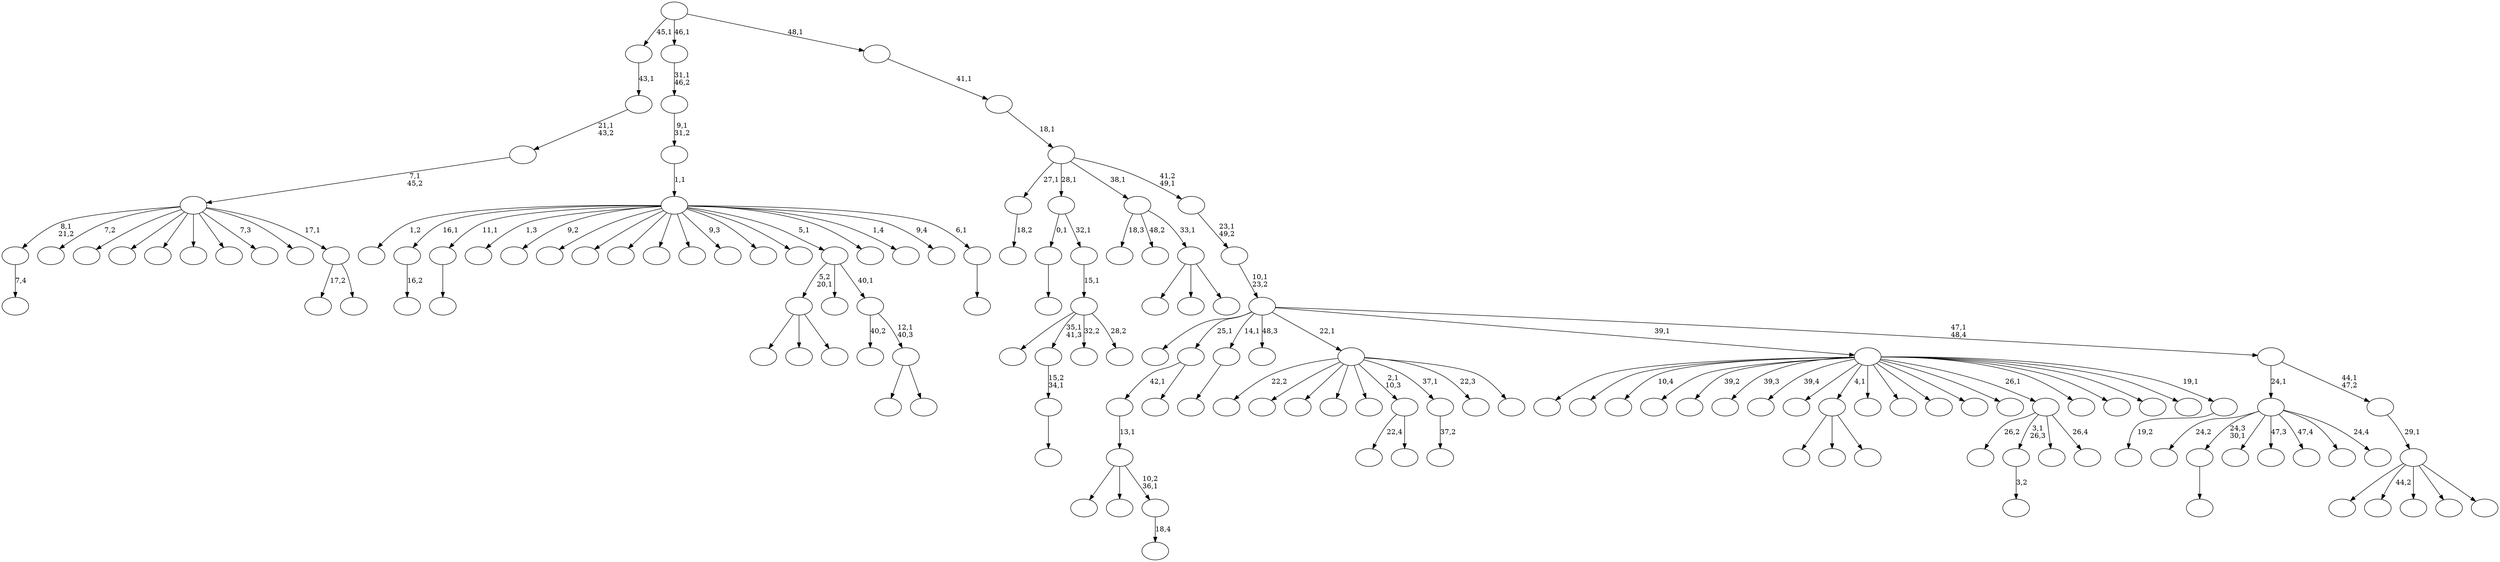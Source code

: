 digraph T {
	150 [label=""]
	149 [label=""]
	148 [label=""]
	147 [label=""]
	146 [label=""]
	145 [label=""]
	144 [label=""]
	143 [label=""]
	142 [label=""]
	141 [label=""]
	140 [label=""]
	139 [label=""]
	138 [label=""]
	137 [label=""]
	136 [label=""]
	135 [label=""]
	134 [label=""]
	133 [label=""]
	132 [label=""]
	131 [label=""]
	130 [label=""]
	129 [label=""]
	128 [label=""]
	127 [label=""]
	126 [label=""]
	125 [label=""]
	124 [label=""]
	123 [label=""]
	122 [label=""]
	121 [label=""]
	120 [label=""]
	119 [label=""]
	118 [label=""]
	117 [label=""]
	116 [label=""]
	115 [label=""]
	114 [label=""]
	113 [label=""]
	112 [label=""]
	111 [label=""]
	110 [label=""]
	109 [label=""]
	108 [label=""]
	107 [label=""]
	106 [label=""]
	105 [label=""]
	104 [label=""]
	103 [label=""]
	102 [label=""]
	101 [label=""]
	100 [label=""]
	99 [label=""]
	98 [label=""]
	97 [label=""]
	96 [label=""]
	95 [label=""]
	94 [label=""]
	93 [label=""]
	92 [label=""]
	91 [label=""]
	90 [label=""]
	89 [label=""]
	88 [label=""]
	87 [label=""]
	86 [label=""]
	85 [label=""]
	84 [label=""]
	83 [label=""]
	82 [label=""]
	81 [label=""]
	80 [label=""]
	79 [label=""]
	78 [label=""]
	77 [label=""]
	76 [label=""]
	75 [label=""]
	74 [label=""]
	73 [label=""]
	72 [label=""]
	71 [label=""]
	70 [label=""]
	69 [label=""]
	68 [label=""]
	67 [label=""]
	66 [label=""]
	65 [label=""]
	64 [label=""]
	63 [label=""]
	62 [label=""]
	61 [label=""]
	60 [label=""]
	59 [label=""]
	58 [label=""]
	57 [label=""]
	56 [label=""]
	55 [label=""]
	54 [label=""]
	53 [label=""]
	52 [label=""]
	51 [label=""]
	50 [label=""]
	49 [label=""]
	48 [label=""]
	47 [label=""]
	46 [label=""]
	45 [label=""]
	44 [label=""]
	43 [label=""]
	42 [label=""]
	41 [label=""]
	40 [label=""]
	39 [label=""]
	38 [label=""]
	37 [label=""]
	36 [label=""]
	35 [label=""]
	34 [label=""]
	33 [label=""]
	32 [label=""]
	31 [label=""]
	30 [label=""]
	29 [label=""]
	28 [label=""]
	27 [label=""]
	26 [label=""]
	25 [label=""]
	24 [label=""]
	23 [label=""]
	22 [label=""]
	21 [label=""]
	20 [label=""]
	19 [label=""]
	18 [label=""]
	17 [label=""]
	16 [label=""]
	15 [label=""]
	14 [label=""]
	13 [label=""]
	12 [label=""]
	11 [label=""]
	10 [label=""]
	9 [label=""]
	8 [label=""]
	7 [label=""]
	6 [label=""]
	5 [label=""]
	4 [label=""]
	3 [label=""]
	2 [label=""]
	1 [label=""]
	0 [label=""]
	147 -> 148 [label="7,4"]
	138 -> 139 [label="16,2"]
	132 -> 133 [label="18,4"]
	131 -> 145 [label=""]
	131 -> 135 [label=""]
	131 -> 132 [label="10,2\n36,1"]
	130 -> 131 [label="13,1"]
	126 -> 127 [label=""]
	121 -> 122 [label="18,2"]
	117 -> 118 [label=""]
	116 -> 117 [label="15,2\n34,1"]
	97 -> 113 [label=""]
	97 -> 112 [label=""]
	97 -> 98 [label=""]
	92 -> 93 [label=""]
	86 -> 87 [label=""]
	76 -> 124 [label=""]
	76 -> 110 [label=""]
	76 -> 77 [label=""]
	73 -> 130 [label="42,1"]
	73 -> 74 [label=""]
	68 -> 69 [label="3,2"]
	62 -> 88 [label="22,4"]
	62 -> 63 [label=""]
	60 -> 120 [label=""]
	60 -> 116 [label="35,1\n41,3"]
	60 -> 99 [label="32,2"]
	60 -> 61 [label="28,2"]
	59 -> 60 [label="15,1"]
	58 -> 86 [label="0,1"]
	58 -> 59 [label="32,1"]
	55 -> 56 [label="37,2"]
	53 -> 54 [label=""]
	50 -> 85 [label=""]
	50 -> 51 [label=""]
	49 -> 84 [label="40,2"]
	49 -> 50 [label="12,1\n40,3"]
	48 -> 76 [label="5,2\n20,1"]
	48 -> 64 [label=""]
	48 -> 49 [label="40,1"]
	39 -> 146 [label="26,2"]
	39 -> 68 [label="3,1\n26,3"]
	39 -> 45 [label=""]
	39 -> 40 [label="26,4"]
	36 -> 101 [label="24,2"]
	36 -> 92 [label="24,3\n30,1"]
	36 -> 78 [label=""]
	36 -> 66 [label="47,3"]
	36 -> 57 [label="47,4"]
	36 -> 44 [label=""]
	36 -> 37 [label="24,4"]
	34 -> 150 [label="22,2"]
	34 -> 144 [label=""]
	34 -> 136 [label=""]
	34 -> 125 [label=""]
	34 -> 71 [label=""]
	34 -> 62 [label="2,1\n10,3"]
	34 -> 55 [label="37,1"]
	34 -> 38 [label="22,3"]
	34 -> 35 [label=""]
	27 -> 28 [label="19,2"]
	26 -> 141 [label=""]
	26 -> 140 [label=""]
	26 -> 137 [label="10,4"]
	26 -> 128 [label=""]
	26 -> 114 [label="39,2"]
	26 -> 107 [label="39,3"]
	26 -> 104 [label="39,4"]
	26 -> 100 [label=""]
	26 -> 97 [label="4,1"]
	26 -> 95 [label=""]
	26 -> 90 [label=""]
	26 -> 67 [label=""]
	26 -> 65 [label=""]
	26 -> 47 [label=""]
	26 -> 39 [label="26,1"]
	26 -> 33 [label=""]
	26 -> 32 [label=""]
	26 -> 31 [label=""]
	26 -> 29 [label=""]
	26 -> 27 [label="19,1"]
	24 -> 119 [label=""]
	24 -> 102 [label=""]
	24 -> 25 [label=""]
	23 -> 94 [label="18,3"]
	23 -> 72 [label="48,2"]
	23 -> 24 [label="33,1"]
	21 -> 83 [label="17,2"]
	21 -> 22 [label=""]
	20 -> 147 [label="8,1\n21,2"]
	20 -> 134 [label="7,2"]
	20 -> 129 [label=""]
	20 -> 123 [label=""]
	20 -> 105 [label=""]
	20 -> 82 [label=""]
	20 -> 80 [label=""]
	20 -> 52 [label="7,3"]
	20 -> 30 [label=""]
	20 -> 21 [label="17,1"]
	19 -> 20 [label="7,1\n45,2"]
	18 -> 19 [label="21,1\n43,2"]
	17 -> 18 [label="43,1"]
	15 -> 16 [label=""]
	14 -> 143 [label="1,2"]
	14 -> 138 [label="16,1"]
	14 -> 126 [label="11,1"]
	14 -> 111 [label="1,3"]
	14 -> 108 [label="9,2"]
	14 -> 106 [label=""]
	14 -> 103 [label=""]
	14 -> 96 [label=""]
	14 -> 91 [label=""]
	14 -> 89 [label=""]
	14 -> 81 [label="9,3"]
	14 -> 79 [label=""]
	14 -> 75 [label=""]
	14 -> 48 [label="5,1"]
	14 -> 46 [label=""]
	14 -> 43 [label="1,4"]
	14 -> 41 [label="9,4"]
	14 -> 15 [label="6,1"]
	13 -> 14 [label="1,1"]
	12 -> 13 [label="9,1\n31,2"]
	11 -> 12 [label="31,1\n46,2"]
	9 -> 149 [label=""]
	9 -> 142 [label="44,2"]
	9 -> 109 [label=""]
	9 -> 70 [label=""]
	9 -> 10 [label=""]
	8 -> 9 [label="29,1"]
	7 -> 36 [label="24,1"]
	7 -> 8 [label="44,1\n47,2"]
	6 -> 115 [label=""]
	6 -> 73 [label="25,1"]
	6 -> 53 [label="14,1"]
	6 -> 42 [label="48,3"]
	6 -> 34 [label="22,1"]
	6 -> 26 [label="39,1"]
	6 -> 7 [label="47,1\n48,4"]
	5 -> 6 [label="10,1\n23,2"]
	4 -> 5 [label="23,1\n49,2"]
	3 -> 121 [label="27,1"]
	3 -> 58 [label="28,1"]
	3 -> 23 [label="38,1"]
	3 -> 4 [label="41,2\n49,1"]
	2 -> 3 [label="18,1"]
	1 -> 2 [label="41,1"]
	0 -> 17 [label="45,1"]
	0 -> 11 [label="46,1"]
	0 -> 1 [label="48,1"]
}
